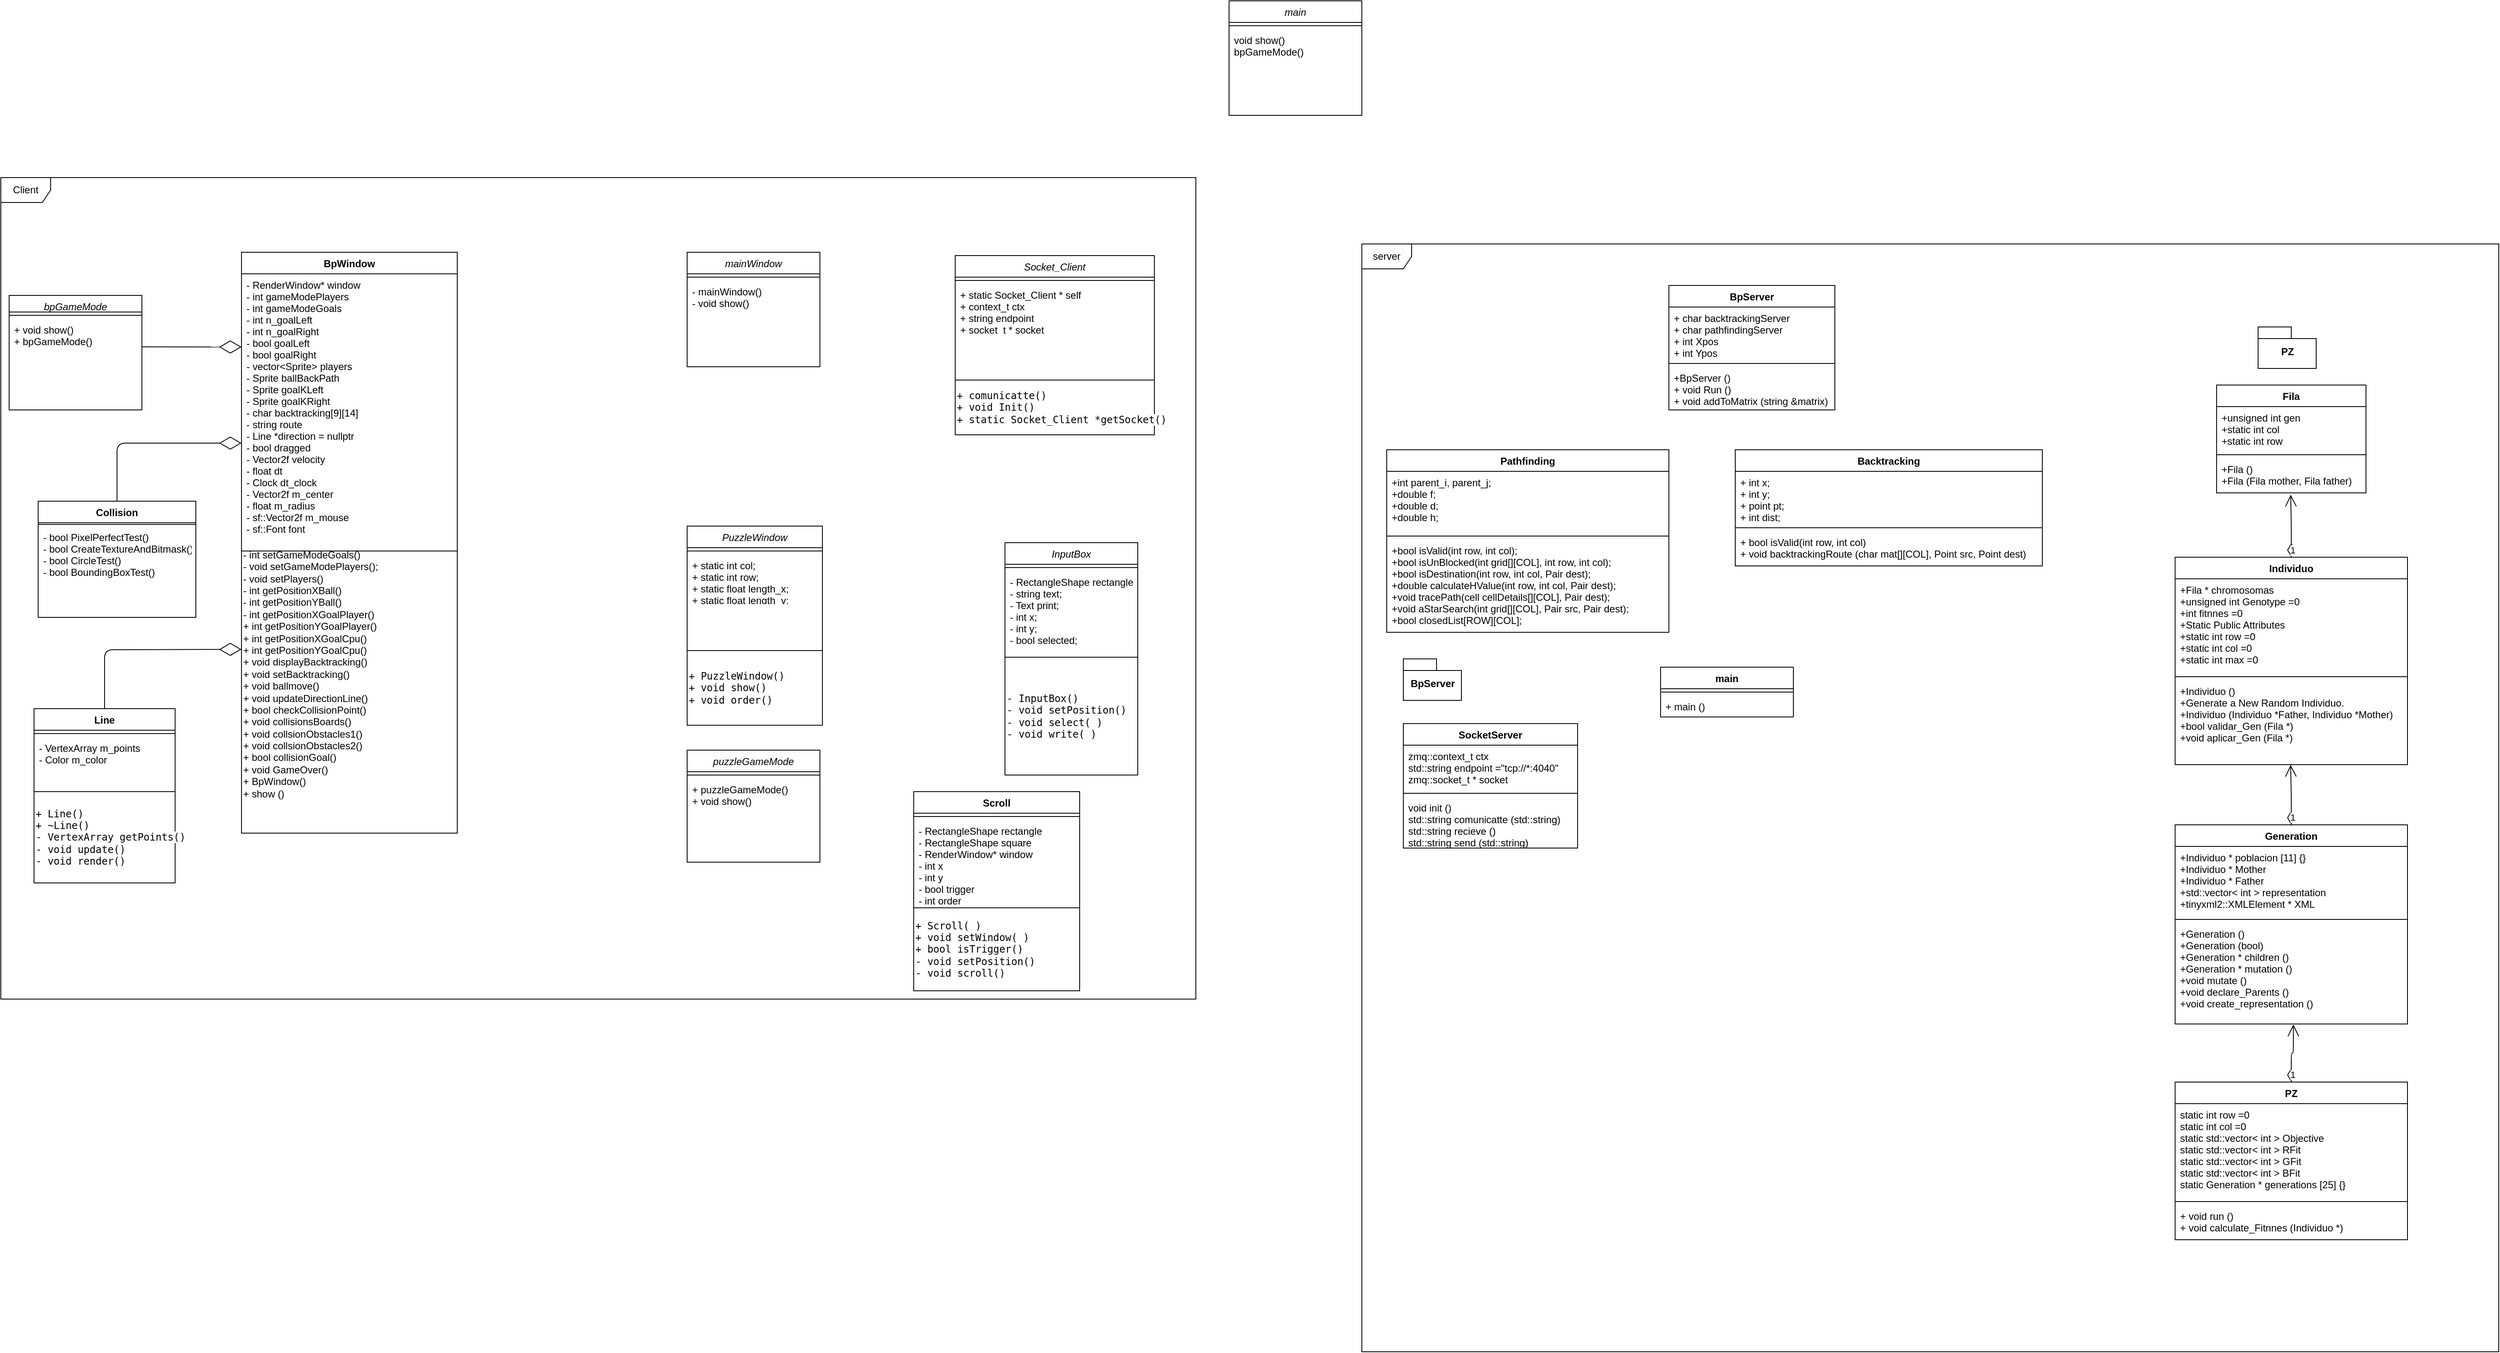 <mxfile version="14.7.2" type="github">
  <diagram id="C5RBs43oDa-KdzZeNtuy" name="Page-1">
    <mxGraphModel dx="1497" dy="2021" grid="1" gridSize="10" guides="1" tooltips="1" connect="1" arrows="1" fold="1" page="1" pageScale="1" pageWidth="827" pageHeight="1169" math="0" shadow="0">
      <root>
        <mxCell id="WIyWlLk6GJQsqaUBKTNV-0" />
        <mxCell id="WIyWlLk6GJQsqaUBKTNV-1" parent="WIyWlLk6GJQsqaUBKTNV-0" />
        <mxCell id="kMb_RQb3rzIzfez7uJGX-73" value="Client" style="shape=umlFrame;whiteSpace=wrap;html=1;" parent="WIyWlLk6GJQsqaUBKTNV-1" vertex="1">
          <mxGeometry y="-440" width="1440" height="990" as="geometry" />
        </mxCell>
        <mxCell id="kMb_RQb3rzIzfez7uJGX-0" value="mainWindow" style="swimlane;fontStyle=2;align=center;verticalAlign=top;childLayout=stackLayout;horizontal=1;startSize=26;horizontalStack=0;resizeParent=1;resizeLast=0;collapsible=1;marginBottom=0;rounded=0;shadow=0;strokeWidth=1;" parent="WIyWlLk6GJQsqaUBKTNV-1" vertex="1">
          <mxGeometry x="827" y="-350" width="160" height="138" as="geometry">
            <mxRectangle x="230" y="140" width="160" height="26" as="alternateBounds" />
          </mxGeometry>
        </mxCell>
        <mxCell id="kMb_RQb3rzIzfez7uJGX-1" value="" style="line;html=1;strokeWidth=1;align=left;verticalAlign=middle;spacingTop=-1;spacingLeft=3;spacingRight=3;rotatable=0;labelPosition=right;points=[];portConstraint=eastwest;" parent="kMb_RQb3rzIzfez7uJGX-0" vertex="1">
          <mxGeometry y="26" width="160" height="8" as="geometry" />
        </mxCell>
        <mxCell id="kMb_RQb3rzIzfez7uJGX-2" value="- mainWindow()&#xa;- void show()" style="text;align=left;verticalAlign=top;spacingLeft=4;spacingRight=4;overflow=hidden;rotatable=0;points=[[0,0.5],[1,0.5]];portConstraint=eastwest;" parent="kMb_RQb3rzIzfez7uJGX-0" vertex="1">
          <mxGeometry y="34" width="160" height="56" as="geometry" />
        </mxCell>
        <mxCell id="kMb_RQb3rzIzfez7uJGX-3" value="InputBox" style="swimlane;fontStyle=2;align=center;verticalAlign=top;childLayout=stackLayout;horizontal=1;startSize=26;horizontalStack=0;resizeParent=1;resizeLast=0;collapsible=1;marginBottom=0;rounded=0;shadow=0;strokeWidth=1;" parent="WIyWlLk6GJQsqaUBKTNV-1" vertex="1">
          <mxGeometry x="1210" width="160" height="138" as="geometry">
            <mxRectangle x="230" y="140" width="160" height="26" as="alternateBounds" />
          </mxGeometry>
        </mxCell>
        <mxCell id="kMb_RQb3rzIzfez7uJGX-4" value="" style="line;html=1;strokeWidth=1;align=left;verticalAlign=middle;spacingTop=-1;spacingLeft=3;spacingRight=3;rotatable=0;labelPosition=right;points=[];portConstraint=eastwest;" parent="kMb_RQb3rzIzfez7uJGX-3" vertex="1">
          <mxGeometry y="26" width="160" height="8" as="geometry" />
        </mxCell>
        <mxCell id="kMb_RQb3rzIzfez7uJGX-5" value="- RectangleShape rectangle;&#xa;- string text;&#xa;- Text print;&#xa;- int x;&#xa;- int y;&#xa;- bool selected;&#xa;" style="text;align=left;verticalAlign=top;spacingLeft=4;spacingRight=4;overflow=hidden;rotatable=0;points=[[0,0.5],[1,0.5]];portConstraint=eastwest;" parent="kMb_RQb3rzIzfez7uJGX-3" vertex="1">
          <mxGeometry y="34" width="160" height="96" as="geometry" />
        </mxCell>
        <mxCell id="kMb_RQb3rzIzfez7uJGX-64" value="server" style="shape=umlFrame;whiteSpace=wrap;html=1;" parent="WIyWlLk6GJQsqaUBKTNV-1" vertex="1">
          <mxGeometry x="1640" y="-360" width="1370" height="1335" as="geometry" />
        </mxCell>
        <mxCell id="kMb_RQb3rzIzfez7uJGX-6" value="PuzzleWindow" style="swimlane;fontStyle=2;align=center;verticalAlign=top;childLayout=stackLayout;horizontal=1;startSize=26;horizontalStack=0;resizeParent=1;resizeLast=0;collapsible=1;marginBottom=0;rounded=0;shadow=0;strokeWidth=1;" parent="WIyWlLk6GJQsqaUBKTNV-1" vertex="1">
          <mxGeometry x="827" y="-20" width="163" height="150" as="geometry">
            <mxRectangle x="230" y="140" width="160" height="26" as="alternateBounds" />
          </mxGeometry>
        </mxCell>
        <mxCell id="kMb_RQb3rzIzfez7uJGX-7" value="" style="line;html=1;strokeWidth=1;align=left;verticalAlign=middle;spacingTop=-1;spacingLeft=3;spacingRight=3;rotatable=0;labelPosition=right;points=[];portConstraint=eastwest;" parent="kMb_RQb3rzIzfez7uJGX-6" vertex="1">
          <mxGeometry y="26" width="163" height="8" as="geometry" />
        </mxCell>
        <mxCell id="kMb_RQb3rzIzfez7uJGX-8" value="+ static int col;&#xa;+ static int row;&#xa;+ static float length_x;&#xa;+ static float length_y;&#xa;" style="text;align=left;verticalAlign=top;spacingLeft=4;spacingRight=4;overflow=hidden;rotatable=0;points=[[0,0.5],[1,0.5]];portConstraint=eastwest;" parent="kMb_RQb3rzIzfez7uJGX-6" vertex="1">
          <mxGeometry y="34" width="163" height="56" as="geometry" />
        </mxCell>
        <mxCell id="kMb_RQb3rzIzfez7uJGX-9" value="puzzleGameMode" style="swimlane;fontStyle=2;align=center;verticalAlign=top;childLayout=stackLayout;horizontal=1;startSize=26;horizontalStack=0;resizeParent=1;resizeLast=0;collapsible=1;marginBottom=0;rounded=0;shadow=0;strokeWidth=1;" parent="WIyWlLk6GJQsqaUBKTNV-1" vertex="1">
          <mxGeometry x="827" y="250" width="160" height="135" as="geometry">
            <mxRectangle x="230" y="140" width="160" height="26" as="alternateBounds" />
          </mxGeometry>
        </mxCell>
        <mxCell id="kMb_RQb3rzIzfez7uJGX-10" value="" style="line;html=1;strokeWidth=1;align=left;verticalAlign=middle;spacingTop=-1;spacingLeft=3;spacingRight=3;rotatable=0;labelPosition=right;points=[];portConstraint=eastwest;" parent="kMb_RQb3rzIzfez7uJGX-9" vertex="1">
          <mxGeometry y="26" width="160" height="8" as="geometry" />
        </mxCell>
        <mxCell id="kMb_RQb3rzIzfez7uJGX-11" value="+ puzzleGameMode()&#xa;+ void show()&#xa;" style="text;align=left;verticalAlign=top;spacingLeft=4;spacingRight=4;overflow=hidden;rotatable=0;points=[[0,0.5],[1,0.5]];portConstraint=eastwest;" parent="kMb_RQb3rzIzfez7uJGX-9" vertex="1">
          <mxGeometry y="34" width="160" height="56" as="geometry" />
        </mxCell>
        <mxCell id="l28VT6gjJC76ptkhdNlH-11" value="Backtracking" style="swimlane;fontStyle=1;align=center;verticalAlign=top;childLayout=stackLayout;horizontal=1;startSize=26;horizontalStack=0;resizeParent=1;resizeParentMax=0;resizeLast=0;collapsible=1;marginBottom=0;" parent="WIyWlLk6GJQsqaUBKTNV-1" vertex="1">
          <mxGeometry x="2090" y="-112" width="370" height="140" as="geometry">
            <mxRectangle x="40" y="630" width="190" height="120" as="alternateBounds" />
          </mxGeometry>
        </mxCell>
        <mxCell id="l28VT6gjJC76ptkhdNlH-12" value="+ int x;&#xa;+ int y;&#xa;+ point pt; &#xa;+ int dist;" style="text;strokeColor=none;fillColor=none;align=left;verticalAlign=top;spacingLeft=4;spacingRight=4;overflow=hidden;rotatable=0;points=[[0,0.5],[1,0.5]];portConstraint=eastwest;" parent="l28VT6gjJC76ptkhdNlH-11" vertex="1">
          <mxGeometry y="26" width="370" height="64" as="geometry" />
        </mxCell>
        <mxCell id="l28VT6gjJC76ptkhdNlH-13" value="" style="line;strokeWidth=1;fillColor=none;align=left;verticalAlign=middle;spacingTop=-1;spacingLeft=3;spacingRight=3;rotatable=0;labelPosition=right;points=[];portConstraint=eastwest;" parent="l28VT6gjJC76ptkhdNlH-11" vertex="1">
          <mxGeometry y="90" width="370" height="8" as="geometry" />
        </mxCell>
        <mxCell id="l28VT6gjJC76ptkhdNlH-14" value="+ bool isValid(int row, int col)&#xa;+ void backtrackingRoute (char mat[][COL], Point src, Point dest)&#xa;" style="text;strokeColor=none;fillColor=none;align=left;verticalAlign=top;spacingLeft=4;spacingRight=4;overflow=hidden;rotatable=0;points=[[0,0.5],[1,0.5]];portConstraint=eastwest;" parent="l28VT6gjJC76ptkhdNlH-11" vertex="1">
          <mxGeometry y="98" width="370" height="42" as="geometry" />
        </mxCell>
        <mxCell id="kMb_RQb3rzIzfez7uJGX-21" value="Socket_Client" style="swimlane;fontStyle=2;align=center;verticalAlign=top;childLayout=stackLayout;horizontal=1;startSize=26;horizontalStack=0;resizeParent=1;resizeLast=0;collapsible=1;marginBottom=0;rounded=0;shadow=0;strokeWidth=1;" parent="WIyWlLk6GJQsqaUBKTNV-1" vertex="1">
          <mxGeometry x="1150" y="-346" width="240" height="150" as="geometry">
            <mxRectangle x="230" y="140" width="160" height="26" as="alternateBounds" />
          </mxGeometry>
        </mxCell>
        <mxCell id="kMb_RQb3rzIzfez7uJGX-22" value="" style="line;html=1;strokeWidth=1;align=left;verticalAlign=middle;spacingTop=-1;spacingLeft=3;spacingRight=3;rotatable=0;labelPosition=right;points=[];portConstraint=eastwest;" parent="kMb_RQb3rzIzfez7uJGX-21" vertex="1">
          <mxGeometry y="26" width="240" height="8" as="geometry" />
        </mxCell>
        <mxCell id="kMb_RQb3rzIzfez7uJGX-23" value="+ static Socket_Client * self&#xa;+ context_t ctx&#xa;+ string endpoint&#xa;+ socket_t * socket&#xa;" style="text;align=left;verticalAlign=top;spacingLeft=4;spacingRight=4;overflow=hidden;rotatable=0;points=[[0,0.5],[1,0.5]];portConstraint=eastwest;" parent="kMb_RQb3rzIzfez7uJGX-21" vertex="1">
          <mxGeometry y="34" width="240" height="56" as="geometry" />
        </mxCell>
        <mxCell id="kMb_RQb3rzIzfez7uJGX-27" value="main" style="swimlane;fontStyle=2;align=center;verticalAlign=top;childLayout=stackLayout;horizontal=1;startSize=26;horizontalStack=0;resizeParent=1;resizeLast=0;collapsible=1;marginBottom=0;rounded=0;shadow=0;strokeWidth=1;" parent="WIyWlLk6GJQsqaUBKTNV-1" vertex="1">
          <mxGeometry x="1480" y="-653" width="160" height="138" as="geometry">
            <mxRectangle x="230" y="140" width="160" height="26" as="alternateBounds" />
          </mxGeometry>
        </mxCell>
        <mxCell id="kMb_RQb3rzIzfez7uJGX-28" value="" style="line;html=1;strokeWidth=1;align=left;verticalAlign=middle;spacingTop=-1;spacingLeft=3;spacingRight=3;rotatable=0;labelPosition=right;points=[];portConstraint=eastwest;" parent="kMb_RQb3rzIzfez7uJGX-27" vertex="1">
          <mxGeometry y="26" width="160" height="8" as="geometry" />
        </mxCell>
        <mxCell id="kMb_RQb3rzIzfez7uJGX-29" value="void show()&#xa;bpGameMode()&#xa;" style="text;align=left;verticalAlign=top;spacingLeft=4;spacingRight=4;overflow=hidden;rotatable=0;points=[[0,0.5],[1,0.5]];portConstraint=eastwest;" parent="kMb_RQb3rzIzfez7uJGX-27" vertex="1">
          <mxGeometry y="34" width="160" height="56" as="geometry" />
        </mxCell>
        <mxCell id="kMb_RQb3rzIzfez7uJGX-34" value="BpWindow" style="swimlane;fontStyle=1;align=center;verticalAlign=top;childLayout=stackLayout;horizontal=1;startSize=26;horizontalStack=0;resizeParent=1;resizeParentMax=0;resizeLast=0;collapsible=1;marginBottom=0;" parent="WIyWlLk6GJQsqaUBKTNV-1" vertex="1">
          <mxGeometry x="290" y="-350" width="260" height="360" as="geometry" />
        </mxCell>
        <mxCell id="kMb_RQb3rzIzfez7uJGX-36" value="- RenderWindow* window&#xa;- int gameModePlayers&#xa;- int gameModeGoals&#xa;- int n_goalLeft&#xa;- int n_goalRight&#xa;- bool goalLeft&#xa;- bool goalRight&#xa;- vector&lt;Sprite&gt; players&#xa;- Sprite ballBackPath&#xa;- Sprite goalKLeft&#xa;- Sprite goalKRight&#xa;- char backtracking[9][14]&#xa;- string route&#xa;- Line *direction = nullptr&#xa;- bool dragged&#xa;- Vector2f velocity&#xa;- float dt&#xa;- Clock dt_clock&#xa;- Vector2f m_center&#xa;- float m_radius&#xa;- sf::Vector2f m_mouse&#xa;- sf::Font font&#xa;" style="text;strokeColor=none;fillColor=none;align=left;verticalAlign=top;spacingLeft=4;spacingRight=4;overflow=hidden;rotatable=0;points=[[0,0.5],[1,0.5]];portConstraint=eastwest;" parent="kMb_RQb3rzIzfez7uJGX-34" vertex="1">
          <mxGeometry y="26" width="260" height="334" as="geometry" />
        </mxCell>
        <mxCell id="kMb_RQb3rzIzfez7uJGX-38" value="Collision" style="swimlane;fontStyle=1;align=center;verticalAlign=top;childLayout=stackLayout;horizontal=1;startSize=26;horizontalStack=0;resizeParent=1;resizeParentMax=0;resizeLast=0;collapsible=1;marginBottom=0;" parent="WIyWlLk6GJQsqaUBKTNV-1" vertex="1">
          <mxGeometry x="45" y="-50" width="190" height="140" as="geometry" />
        </mxCell>
        <mxCell id="kMb_RQb3rzIzfez7uJGX-39" value="" style="line;strokeWidth=1;fillColor=none;align=left;verticalAlign=middle;spacingTop=-1;spacingLeft=3;spacingRight=3;rotatable=0;labelPosition=right;points=[];portConstraint=eastwest;" parent="kMb_RQb3rzIzfez7uJGX-38" vertex="1">
          <mxGeometry y="26" width="190" height="4" as="geometry" />
        </mxCell>
        <mxCell id="kMb_RQb3rzIzfez7uJGX-40" value="- bool PixelPerfectTest()&#xa;- bool CreateTextureAndBitmask()&#xa;- bool CircleTest()&#xa;- bool BoundingBoxTest()" style="text;strokeColor=none;fillColor=none;align=left;verticalAlign=top;spacingLeft=4;spacingRight=4;overflow=hidden;rotatable=0;points=[[0,0.5],[1,0.5]];portConstraint=eastwest;" parent="kMb_RQb3rzIzfez7uJGX-38" vertex="1">
          <mxGeometry y="30" width="190" height="110" as="geometry" />
        </mxCell>
        <mxCell id="kMb_RQb3rzIzfez7uJGX-41" value="Line" style="swimlane;fontStyle=1;align=center;verticalAlign=top;childLayout=stackLayout;horizontal=1;startSize=26;horizontalStack=0;resizeParent=1;resizeParentMax=0;resizeLast=0;collapsible=1;marginBottom=0;" parent="WIyWlLk6GJQsqaUBKTNV-1" vertex="1">
          <mxGeometry x="40" y="200" width="170" height="100" as="geometry" />
        </mxCell>
        <mxCell id="kMb_RQb3rzIzfez7uJGX-42" value="" style="line;strokeWidth=1;fillColor=none;align=left;verticalAlign=middle;spacingTop=-1;spacingLeft=3;spacingRight=3;rotatable=0;labelPosition=right;points=[];portConstraint=eastwest;" parent="kMb_RQb3rzIzfez7uJGX-41" vertex="1">
          <mxGeometry y="26" width="170" height="8" as="geometry" />
        </mxCell>
        <mxCell id="kMb_RQb3rzIzfez7uJGX-43" value="- VertexArray m_points&#xa;- Color m_color" style="text;strokeColor=none;fillColor=none;align=left;verticalAlign=top;spacingLeft=4;spacingRight=4;overflow=hidden;rotatable=0;points=[[0,0.5],[1,0.5]];portConstraint=eastwest;" parent="kMb_RQb3rzIzfez7uJGX-41" vertex="1">
          <mxGeometry y="34" width="170" height="66" as="geometry" />
        </mxCell>
        <mxCell id="kMb_RQb3rzIzfez7uJGX-44" value="Scroll" style="swimlane;fontStyle=1;align=center;verticalAlign=top;childLayout=stackLayout;horizontal=1;startSize=26;horizontalStack=0;resizeParent=1;resizeParentMax=0;resizeLast=0;collapsible=1;marginBottom=0;" parent="WIyWlLk6GJQsqaUBKTNV-1" vertex="1">
          <mxGeometry x="1100" y="300" width="200" height="140" as="geometry" />
        </mxCell>
        <mxCell id="kMb_RQb3rzIzfez7uJGX-45" value="" style="line;strokeWidth=1;fillColor=none;align=left;verticalAlign=middle;spacingTop=-1;spacingLeft=3;spacingRight=3;rotatable=0;labelPosition=right;points=[];portConstraint=eastwest;" parent="kMb_RQb3rzIzfez7uJGX-44" vertex="1">
          <mxGeometry y="26" width="200" height="8" as="geometry" />
        </mxCell>
        <mxCell id="kMb_RQb3rzIzfez7uJGX-46" value="- RectangleShape rectangle&#xa;- RectangleShape square&#xa;- RenderWindow* window&#xa;- int x&#xa;- int y&#xa;- bool trigger&#xa;- int order&#xa;" style="text;strokeColor=none;fillColor=none;align=left;verticalAlign=top;spacingLeft=4;spacingRight=4;overflow=hidden;rotatable=0;points=[[0,0.5],[1,0.5]];portConstraint=eastwest;" parent="kMb_RQb3rzIzfez7uJGX-44" vertex="1">
          <mxGeometry y="34" width="200" height="106" as="geometry" />
        </mxCell>
        <mxCell id="kMb_RQb3rzIzfez7uJGX-60" value="- int setGameModeGoals()&lt;br style=&quot;padding: 0px ; margin: 0px&quot;&gt;- void setGameModePlayers();&lt;br style=&quot;padding: 0px ; margin: 0px&quot;&gt;- void setPlayers()&lt;br style=&quot;padding: 0px ; margin: 0px&quot;&gt;- int getPositionXBall()&lt;br style=&quot;padding: 0px ; margin: 0px&quot;&gt;- int getPositionYBall()&lt;br style=&quot;padding: 0px ; margin: 0px&quot;&gt;- int getPositionXGoalPlayer()&lt;br style=&quot;padding: 0px ; margin: 0px&quot;&gt;+ int getPositionYGoalPlayer()&lt;br style=&quot;padding: 0px ; margin: 0px&quot;&gt;+ int getPositionXGoalCpu()&lt;br style=&quot;padding: 0px ; margin: 0px&quot;&gt;+ int getPositionYGoalCpu()&lt;br style=&quot;padding: 0px ; margin: 0px&quot;&gt;+ void displayBacktracking()&lt;br style=&quot;padding: 0px ; margin: 0px&quot;&gt;+ void setBacktracking()&lt;br style=&quot;padding: 0px ; margin: 0px&quot;&gt;+ void ballmove()&lt;br style=&quot;padding: 0px ; margin: 0px&quot;&gt;+ void updateDirectionLine()&lt;br style=&quot;padding: 0px ; margin: 0px&quot;&gt;+ bool checkCollisionPoint()&lt;br style=&quot;padding: 0px ; margin: 0px&quot;&gt;+ void collisionsBoards()&lt;br style=&quot;padding: 0px ; margin: 0px&quot;&gt;+ void collsionObstacles1()&lt;br style=&quot;padding: 0px ; margin: 0px&quot;&gt;+ void collsionObstacles2()&lt;br style=&quot;padding: 0px ; margin: 0px&quot;&gt;+ bool collisionGoal()&lt;br style=&quot;padding: 0px ; margin: 0px&quot;&gt;+ void GameOver()&lt;br&gt;+ BpWindow()&lt;br&gt;+ show ()&amp;nbsp;&lt;br&gt;&lt;span style=&quot;font-family: &amp;#34;jetbrains mono&amp;#34; , monospace ; color: rgb(204 , 120 , 50)&quot;&gt;&lt;br&gt;&lt;/span&gt;&lt;div style=&quot;padding: 0px ; margin: 0px&quot;&gt;&lt;br style=&quot;padding: 0px ; margin: 0px&quot;&gt;&lt;/div&gt;&lt;div style=&quot;padding: 0px ; margin: 0px&quot;&gt;&lt;br style=&quot;padding: 0px ; margin: 0px&quot;&gt;&lt;/div&gt;" style="rounded=0;whiteSpace=wrap;html=1;align=left;" parent="WIyWlLk6GJQsqaUBKTNV-1" vertex="1">
          <mxGeometry x="290" y="10" width="260" height="340" as="geometry" />
        </mxCell>
        <mxCell id="kMb_RQb3rzIzfez7uJGX-70" value="bpGameMode" style="swimlane;fontStyle=2;align=center;verticalAlign=top;childLayout=stackLayout;horizontal=1;startSize=20;horizontalStack=0;resizeParent=1;resizeLast=0;collapsible=1;marginBottom=0;rounded=0;shadow=0;strokeWidth=1;" parent="WIyWlLk6GJQsqaUBKTNV-1" vertex="1">
          <mxGeometry x="10" y="-298" width="160" height="138" as="geometry">
            <mxRectangle x="230" y="140" width="160" height="26" as="alternateBounds" />
          </mxGeometry>
        </mxCell>
        <mxCell id="kMb_RQb3rzIzfez7uJGX-71" value="" style="line;html=1;strokeWidth=1;align=left;verticalAlign=middle;spacingTop=-1;spacingLeft=3;spacingRight=3;rotatable=0;labelPosition=right;points=[];portConstraint=eastwest;" parent="kMb_RQb3rzIzfez7uJGX-70" vertex="1">
          <mxGeometry y="20" width="160" height="8" as="geometry" />
        </mxCell>
        <mxCell id="kMb_RQb3rzIzfez7uJGX-72" value="+ void show()&#xa;+ bpGameMode()&#xa;" style="text;align=left;verticalAlign=top;spacingLeft=4;spacingRight=4;overflow=hidden;rotatable=0;points=[[0,0.5],[1,0.5]];portConstraint=eastwest;" parent="kMb_RQb3rzIzfez7uJGX-70" vertex="1">
          <mxGeometry y="28" width="160" height="60" as="geometry" />
        </mxCell>
        <mxCell id="l28VT6gjJC76ptkhdNlH-18" value="BpServer" style="swimlane;fontStyle=1;align=center;verticalAlign=top;childLayout=stackLayout;horizontal=1;startSize=26;horizontalStack=0;resizeParent=1;resizeParentMax=0;resizeLast=0;collapsible=1;marginBottom=0;" vertex="1" parent="WIyWlLk6GJQsqaUBKTNV-1">
          <mxGeometry x="2010" y="-310" width="200" height="150" as="geometry" />
        </mxCell>
        <mxCell id="l28VT6gjJC76ptkhdNlH-19" value="+ char  backtrackingServer&#xa;+ char pathfindingServer &#xa;+ int  Xpos&#xa;+ int  Ypos" style="text;strokeColor=none;fillColor=none;align=left;verticalAlign=top;spacingLeft=4;spacingRight=4;overflow=hidden;rotatable=0;points=[[0,0.5],[1,0.5]];portConstraint=eastwest;" vertex="1" parent="l28VT6gjJC76ptkhdNlH-18">
          <mxGeometry y="26" width="200" height="64" as="geometry" />
        </mxCell>
        <mxCell id="l28VT6gjJC76ptkhdNlH-20" value="" style="line;strokeWidth=1;fillColor=none;align=left;verticalAlign=middle;spacingTop=-1;spacingLeft=3;spacingRight=3;rotatable=0;labelPosition=right;points=[];portConstraint=eastwest;" vertex="1" parent="l28VT6gjJC76ptkhdNlH-18">
          <mxGeometry y="90" width="200" height="8" as="geometry" />
        </mxCell>
        <mxCell id="l28VT6gjJC76ptkhdNlH-21" value="+BpServer ()&#xa;+ void  Run ()&#xa;+ void  addToMatrix (string &amp;matrix)" style="text;strokeColor=none;fillColor=none;align=left;verticalAlign=top;spacingLeft=4;spacingRight=4;overflow=hidden;rotatable=0;points=[[0,0.5],[1,0.5]];portConstraint=eastwest;" vertex="1" parent="l28VT6gjJC76ptkhdNlH-18">
          <mxGeometry y="98" width="200" height="52" as="geometry" />
        </mxCell>
        <mxCell id="22Bk7c9hCuBImievvKhy-4" value="&lt;pre style=&quot;font-family: &amp;#34;jetbrains mono&amp;#34; , monospace&quot;&gt;&lt;span style=&quot;background-color: rgb(255 , 255 , 255)&quot;&gt;+ Line()&lt;br&gt;+ ~Line()&lt;br&gt;- VertexArray getPoints()&lt;br&gt;- void update()&lt;br&gt;- void render()&lt;/span&gt;&lt;/pre&gt;" style="rounded=0;whiteSpace=wrap;html=1;align=left;" vertex="1" parent="WIyWlLk6GJQsqaUBKTNV-1">
          <mxGeometry x="40" y="300" width="170" height="110" as="geometry" />
        </mxCell>
        <mxCell id="l28VT6gjJC76ptkhdNlH-22" value="main" style="swimlane;fontStyle=1;align=center;verticalAlign=top;childLayout=stackLayout;horizontal=1;startSize=26;horizontalStack=0;resizeParent=1;resizeParentMax=0;resizeLast=0;collapsible=1;marginBottom=0;" vertex="1" parent="WIyWlLk6GJQsqaUBKTNV-1">
          <mxGeometry x="2000" y="150" width="160" height="60" as="geometry" />
        </mxCell>
        <mxCell id="l28VT6gjJC76ptkhdNlH-24" value="" style="line;strokeWidth=1;fillColor=none;align=left;verticalAlign=middle;spacingTop=-1;spacingLeft=3;spacingRight=3;rotatable=0;labelPosition=right;points=[];portConstraint=eastwest;" vertex="1" parent="l28VT6gjJC76ptkhdNlH-22">
          <mxGeometry y="26" width="160" height="8" as="geometry" />
        </mxCell>
        <mxCell id="l28VT6gjJC76ptkhdNlH-25" value="+ main ()" style="text;strokeColor=none;fillColor=none;align=left;verticalAlign=top;spacingLeft=4;spacingRight=4;overflow=hidden;rotatable=0;points=[[0,0.5],[1,0.5]];portConstraint=eastwest;" vertex="1" parent="l28VT6gjJC76ptkhdNlH-22">
          <mxGeometry y="34" width="160" height="26" as="geometry" />
        </mxCell>
        <mxCell id="22Bk7c9hCuBImievvKhy-7" value="&lt;pre style=&quot;font-family: &amp;#34;jetbrains mono&amp;#34; , monospace&quot;&gt;&lt;font color=&quot;#000000&quot; style=&quot;background-color: rgb(255 , 255 , 255)&quot;&gt;+ PuzzleWindow()&lt;br&gt;+ void show()&lt;br&gt;+ void order()&lt;/font&gt;&lt;/pre&gt;" style="rounded=0;whiteSpace=wrap;html=1;fontColor=#FFFFFF;align=left;" vertex="1" parent="WIyWlLk6GJQsqaUBKTNV-1">
          <mxGeometry x="827" y="130" width="163" height="90" as="geometry" />
        </mxCell>
        <mxCell id="l28VT6gjJC76ptkhdNlH-29" value="SocketServer" style="swimlane;fontStyle=1;align=center;verticalAlign=top;childLayout=stackLayout;horizontal=1;startSize=26;horizontalStack=0;resizeParent=1;resizeParentMax=0;resizeLast=0;collapsible=1;marginBottom=0;" vertex="1" parent="WIyWlLk6GJQsqaUBKTNV-1">
          <mxGeometry x="1690" y="218" width="210" height="150" as="geometry" />
        </mxCell>
        <mxCell id="l28VT6gjJC76ptkhdNlH-30" value="zmq::context_t  ctx&#xa;std::string  endpoint =&quot;tcp://*:4040&quot;&#xa;zmq::socket_t *  socket" style="text;strokeColor=none;fillColor=none;align=left;verticalAlign=top;spacingLeft=4;spacingRight=4;overflow=hidden;rotatable=0;points=[[0,0.5],[1,0.5]];portConstraint=eastwest;" vertex="1" parent="l28VT6gjJC76ptkhdNlH-29">
          <mxGeometry y="26" width="210" height="54" as="geometry" />
        </mxCell>
        <mxCell id="l28VT6gjJC76ptkhdNlH-31" value="" style="line;strokeWidth=1;fillColor=none;align=left;verticalAlign=middle;spacingTop=-1;spacingLeft=3;spacingRight=3;rotatable=0;labelPosition=right;points=[];portConstraint=eastwest;" vertex="1" parent="l28VT6gjJC76ptkhdNlH-29">
          <mxGeometry y="80" width="210" height="8" as="geometry" />
        </mxCell>
        <mxCell id="l28VT6gjJC76ptkhdNlH-32" value="void  init ()&#xa;std::string  comunicatte (std::string)&#xa;std::string  recieve ()&#xa;std::string  send (std::string)" style="text;strokeColor=none;fillColor=none;align=left;verticalAlign=top;spacingLeft=4;spacingRight=4;overflow=hidden;rotatable=0;points=[[0,0.5],[1,0.5]];portConstraint=eastwest;" vertex="1" parent="l28VT6gjJC76ptkhdNlH-29">
          <mxGeometry y="88" width="210" height="62" as="geometry" />
        </mxCell>
        <mxCell id="l28VT6gjJC76ptkhdNlH-33" value="BpServer" style="shape=folder;fontStyle=1;spacingTop=10;tabWidth=40;tabHeight=14;tabPosition=left;html=1;" vertex="1" parent="WIyWlLk6GJQsqaUBKTNV-1">
          <mxGeometry x="1690" y="140" width="70" height="50" as="geometry" />
        </mxCell>
        <mxCell id="l28VT6gjJC76ptkhdNlH-34" value="PZ" style="shape=folder;fontStyle=1;spacingTop=10;tabWidth=40;tabHeight=14;tabPosition=left;html=1;" vertex="1" parent="WIyWlLk6GJQsqaUBKTNV-1">
          <mxGeometry x="2720" y="-260" width="70" height="50" as="geometry" />
        </mxCell>
        <mxCell id="l28VT6gjJC76ptkhdNlH-39" value="Fila" style="swimlane;fontStyle=1;align=center;verticalAlign=top;childLayout=stackLayout;horizontal=1;startSize=26;horizontalStack=0;resizeParent=1;resizeParentMax=0;resizeLast=0;collapsible=1;marginBottom=0;" vertex="1" parent="WIyWlLk6GJQsqaUBKTNV-1">
          <mxGeometry x="2670" y="-190" width="180" height="130" as="geometry" />
        </mxCell>
        <mxCell id="l28VT6gjJC76ptkhdNlH-40" value="+unsigned int gen&#xa;+static int col&#xa;+static int row" style="text;strokeColor=none;fillColor=none;align=left;verticalAlign=top;spacingLeft=4;spacingRight=4;overflow=hidden;rotatable=0;points=[[0,0.5],[1,0.5]];portConstraint=eastwest;" vertex="1" parent="l28VT6gjJC76ptkhdNlH-39">
          <mxGeometry y="26" width="180" height="54" as="geometry" />
        </mxCell>
        <mxCell id="l28VT6gjJC76ptkhdNlH-41" value="" style="line;strokeWidth=1;fillColor=none;align=left;verticalAlign=middle;spacingTop=-1;spacingLeft=3;spacingRight=3;rotatable=0;labelPosition=right;points=[];portConstraint=eastwest;" vertex="1" parent="l28VT6gjJC76ptkhdNlH-39">
          <mxGeometry y="80" width="180" height="8" as="geometry" />
        </mxCell>
        <mxCell id="l28VT6gjJC76ptkhdNlH-42" value="+Fila ()&#xa;+Fila (Fila mother, Fila father)" style="text;strokeColor=none;fillColor=none;align=left;verticalAlign=top;spacingLeft=4;spacingRight=4;overflow=hidden;rotatable=0;points=[[0,0.5],[1,0.5]];portConstraint=eastwest;" vertex="1" parent="l28VT6gjJC76ptkhdNlH-39">
          <mxGeometry y="88" width="180" height="42" as="geometry" />
        </mxCell>
        <mxCell id="l28VT6gjJC76ptkhdNlH-52" value="Individuo" style="swimlane;fontStyle=1;align=center;verticalAlign=top;childLayout=stackLayout;horizontal=1;startSize=26;horizontalStack=0;resizeParent=1;resizeParentMax=0;resizeLast=0;collapsible=1;marginBottom=0;" vertex="1" parent="WIyWlLk6GJQsqaUBKTNV-1">
          <mxGeometry x="2620" y="17.5" width="280" height="250" as="geometry" />
        </mxCell>
        <mxCell id="l28VT6gjJC76ptkhdNlH-53" value="+Fila * chromosomas&#xa;+unsigned int Genotype =0&#xa;+int fitnnes =0&#xa;+Static Public Attributes&#xa;+static int row =0&#xa;+static int col =0&#xa;+static int max =0" style="text;strokeColor=none;fillColor=none;align=left;verticalAlign=top;spacingLeft=4;spacingRight=4;overflow=hidden;rotatable=0;points=[[0,0.5],[1,0.5]];portConstraint=eastwest;" vertex="1" parent="l28VT6gjJC76ptkhdNlH-52">
          <mxGeometry y="26" width="280" height="114" as="geometry" />
        </mxCell>
        <mxCell id="l28VT6gjJC76ptkhdNlH-54" value="" style="line;strokeWidth=1;fillColor=none;align=left;verticalAlign=middle;spacingTop=-1;spacingLeft=3;spacingRight=3;rotatable=0;labelPosition=right;points=[];portConstraint=eastwest;" vertex="1" parent="l28VT6gjJC76ptkhdNlH-52">
          <mxGeometry y="140" width="280" height="8" as="geometry" />
        </mxCell>
        <mxCell id="l28VT6gjJC76ptkhdNlH-55" value="+Individuo ()&#xa;+Generate a New Random Individuo.&#xa;+Individuo (Individuo *Father, Individuo *Mother)&#xa;+bool validar_Gen (Fila *)&#xa;+void aplicar_Gen (Fila *)" style="text;strokeColor=none;fillColor=none;align=left;verticalAlign=top;spacingLeft=4;spacingRight=4;overflow=hidden;rotatable=0;points=[[0,0.5],[1,0.5]];portConstraint=eastwest;" vertex="1" parent="l28VT6gjJC76ptkhdNlH-52">
          <mxGeometry y="148" width="280" height="102" as="geometry" />
        </mxCell>
        <mxCell id="l28VT6gjJC76ptkhdNlH-56" value="Generation" style="swimlane;fontStyle=1;align=center;verticalAlign=top;childLayout=stackLayout;horizontal=1;startSize=26;horizontalStack=0;resizeParent=1;resizeParentMax=0;resizeLast=0;collapsible=1;marginBottom=0;" vertex="1" parent="WIyWlLk6GJQsqaUBKTNV-1">
          <mxGeometry x="2620" y="340" width="280" height="240" as="geometry" />
        </mxCell>
        <mxCell id="l28VT6gjJC76ptkhdNlH-57" value="+Individuo *  poblacion [11] {}&#xa;+Individuo *  Mother&#xa;+Individuo *  Father&#xa;+std::vector&lt; int &gt;  representation&#xa;+tinyxml2::XMLElement *  XML" style="text;strokeColor=none;fillColor=none;align=left;verticalAlign=top;spacingLeft=4;spacingRight=4;overflow=hidden;rotatable=0;points=[[0,0.5],[1,0.5]];portConstraint=eastwest;" vertex="1" parent="l28VT6gjJC76ptkhdNlH-56">
          <mxGeometry y="26" width="280" height="84" as="geometry" />
        </mxCell>
        <mxCell id="l28VT6gjJC76ptkhdNlH-58" value="" style="line;strokeWidth=1;fillColor=none;align=left;verticalAlign=middle;spacingTop=-1;spacingLeft=3;spacingRight=3;rotatable=0;labelPosition=right;points=[];portConstraint=eastwest;" vertex="1" parent="l28VT6gjJC76ptkhdNlH-56">
          <mxGeometry y="110" width="280" height="8" as="geometry" />
        </mxCell>
        <mxCell id="l28VT6gjJC76ptkhdNlH-59" value="+Generation ()&#xa;+Generation (bool)&#xa;+Generation *  children ()&#xa;+Generation *  mutation ()&#xa;+void  mutate ()&#xa;+void  declare_Parents ()&#xa;+void  create_representation ()" style="text;strokeColor=none;fillColor=none;align=left;verticalAlign=top;spacingLeft=4;spacingRight=4;overflow=hidden;rotatable=0;points=[[0,0.5],[1,0.5]];portConstraint=eastwest;" vertex="1" parent="l28VT6gjJC76ptkhdNlH-56">
          <mxGeometry y="118" width="280" height="122" as="geometry" />
        </mxCell>
        <mxCell id="l28VT6gjJC76ptkhdNlH-60" value="PZ" style="swimlane;fontStyle=1;align=center;verticalAlign=top;childLayout=stackLayout;horizontal=1;startSize=26;horizontalStack=0;resizeParent=1;resizeParentMax=0;resizeLast=0;collapsible=1;marginBottom=0;" vertex="1" parent="WIyWlLk6GJQsqaUBKTNV-1">
          <mxGeometry x="2620" y="650" width="280" height="190" as="geometry" />
        </mxCell>
        <mxCell id="l28VT6gjJC76ptkhdNlH-61" value="static int  row =0&#xa;static int  col =0&#xa;static std::vector&lt; int &gt;  Objective&#xa;static std::vector&lt; int &gt;  RFit&#xa;static std::vector&lt; int &gt;  GFit&#xa;static std::vector&lt; int &gt;  BFit&#xa;static Generation *  generations [25] {}" style="text;strokeColor=none;fillColor=none;align=left;verticalAlign=top;spacingLeft=4;spacingRight=4;overflow=hidden;rotatable=0;points=[[0,0.5],[1,0.5]];portConstraint=eastwest;" vertex="1" parent="l28VT6gjJC76ptkhdNlH-60">
          <mxGeometry y="26" width="280" height="114" as="geometry" />
        </mxCell>
        <mxCell id="l28VT6gjJC76ptkhdNlH-62" value="" style="line;strokeWidth=1;fillColor=none;align=left;verticalAlign=middle;spacingTop=-1;spacingLeft=3;spacingRight=3;rotatable=0;labelPosition=right;points=[];portConstraint=eastwest;" vertex="1" parent="l28VT6gjJC76ptkhdNlH-60">
          <mxGeometry y="140" width="280" height="8" as="geometry" />
        </mxCell>
        <mxCell id="l28VT6gjJC76ptkhdNlH-63" value="+ void  run ()&#xa;+ void  calculate_Fitnnes (Individuo *)" style="text;strokeColor=none;fillColor=none;align=left;verticalAlign=top;spacingLeft=4;spacingRight=4;overflow=hidden;rotatable=0;points=[[0,0.5],[1,0.5]];portConstraint=eastwest;" vertex="1" parent="l28VT6gjJC76ptkhdNlH-60">
          <mxGeometry y="148" width="280" height="42" as="geometry" />
        </mxCell>
        <mxCell id="l28VT6gjJC76ptkhdNlH-67" value="1" style="endArrow=open;html=1;endSize=12;startArrow=diamondThin;startSize=14;startFill=0;edgeStyle=orthogonalEdgeStyle;align=left;verticalAlign=bottom;exitX=0.5;exitY=0;exitDx=0;exitDy=0;entryX=0.496;entryY=1.052;entryDx=0;entryDy=0;entryPerimeter=0;" edge="1" parent="WIyWlLk6GJQsqaUBKTNV-1" source="l28VT6gjJC76ptkhdNlH-52" target="l28VT6gjJC76ptkhdNlH-42">
          <mxGeometry x="-1" y="3" relative="1" as="geometry">
            <mxPoint x="2890" y="-10" as="sourcePoint" />
            <mxPoint x="3050" y="-10" as="targetPoint" />
            <Array as="points">
              <mxPoint x="2760" y="-21" />
              <mxPoint x="2759" y="-21" />
            </Array>
          </mxGeometry>
        </mxCell>
        <mxCell id="22Bk7c9hCuBImievvKhy-8" value="&lt;pre style=&quot;font-family: &amp;#34;jetbrains mono&amp;#34; , monospace&quot;&gt;&lt;span style=&quot;background-color: rgb(255 , 255 , 255)&quot;&gt;&lt;font color=&quot;#000000&quot;&gt;- InputBox()&lt;br&gt;- void setPosition()&lt;br&gt;- void select( )&lt;br&gt;- void write( )&lt;/font&gt;&lt;/span&gt;&lt;/pre&gt;" style="rounded=0;whiteSpace=wrap;html=1;fontColor=#FFFFFF;strokeColor=#000000;align=left;" vertex="1" parent="WIyWlLk6GJQsqaUBKTNV-1">
          <mxGeometry x="1210" y="138" width="160" height="142" as="geometry" />
        </mxCell>
        <mxCell id="l28VT6gjJC76ptkhdNlH-69" value="1" style="endArrow=open;html=1;endSize=12;startArrow=diamondThin;startSize=14;startFill=0;edgeStyle=orthogonalEdgeStyle;align=left;verticalAlign=bottom;exitX=0.5;exitY=0;exitDx=0;exitDy=0;entryX=0.497;entryY=1.003;entryDx=0;entryDy=0;entryPerimeter=0;" edge="1" parent="WIyWlLk6GJQsqaUBKTNV-1" source="l28VT6gjJC76ptkhdNlH-56" target="l28VT6gjJC76ptkhdNlH-55">
          <mxGeometry x="-1" y="3" relative="1" as="geometry">
            <mxPoint x="2990" y="290" as="sourcePoint" />
            <mxPoint x="3150" y="290" as="targetPoint" />
          </mxGeometry>
        </mxCell>
        <mxCell id="22Bk7c9hCuBImievvKhy-9" value="&lt;pre style=&quot;font-family: &amp;#34;jetbrains mono&amp;#34; , monospace&quot;&gt;&lt;font color=&quot;#000000&quot; style=&quot;background-color: rgb(255 , 255 , 255)&quot;&gt;+ Scroll( )&lt;br&gt;+ void setWindow( )&lt;br&gt;+ bool isTrigger()&lt;br&gt;- void setPosition()&lt;br&gt;&lt;/font&gt;&lt;div&gt;&lt;font color=&quot;#000000&quot; style=&quot;background-color: rgb(255 , 255 , 255)&quot;&gt;&lt;span style=&quot;white-space: normal&quot;&gt;- void &lt;/span&gt;&lt;span style=&quot;white-space: normal&quot;&gt;scroll()&lt;/span&gt;&lt;/font&gt;&lt;/div&gt;&lt;/pre&gt;" style="rounded=0;whiteSpace=wrap;html=1;fontColor=#FFFFFF;strokeColor=#000000;align=left;" vertex="1" parent="WIyWlLk6GJQsqaUBKTNV-1">
          <mxGeometry x="1100" y="440" width="200" height="100" as="geometry" />
        </mxCell>
        <mxCell id="22Bk7c9hCuBImievvKhy-10" value="&lt;pre style=&quot;font-family: &amp;#34;jetbrains mono&amp;#34; , monospace&quot;&gt;&lt;font color=&quot;#000000&quot; style=&quot;background-color: rgb(255 , 255 , 255)&quot;&gt;+ comunicatte()&lt;br&gt;+ void Init()&lt;br&gt;+ static Socket_Client *getSocket()&lt;/font&gt;&lt;/pre&gt;" style="rounded=0;whiteSpace=wrap;html=1;fontColor=#FFFFFF;strokeColor=#000000;align=left;" vertex="1" parent="WIyWlLk6GJQsqaUBKTNV-1">
          <mxGeometry x="1150" y="-196" width="240" height="66" as="geometry" />
        </mxCell>
        <mxCell id="l28VT6gjJC76ptkhdNlH-72" value="1" style="endArrow=open;html=1;endSize=12;startArrow=diamondThin;startSize=14;startFill=0;edgeStyle=orthogonalEdgeStyle;align=left;verticalAlign=bottom;exitX=0.5;exitY=0;exitDx=0;exitDy=0;entryX=0.509;entryY=1.005;entryDx=0;entryDy=0;entryPerimeter=0;" edge="1" parent="WIyWlLk6GJQsqaUBKTNV-1" source="l28VT6gjJC76ptkhdNlH-60" target="l28VT6gjJC76ptkhdNlH-59">
          <mxGeometry x="-1" y="3" relative="1" as="geometry">
            <mxPoint x="2780" y="670" as="sourcePoint" />
            <mxPoint x="2940" y="670" as="targetPoint" />
          </mxGeometry>
        </mxCell>
        <mxCell id="l28VT6gjJC76ptkhdNlH-73" value="Pathfinding" style="swimlane;fontStyle=1;align=center;verticalAlign=top;childLayout=stackLayout;horizontal=1;startSize=26;horizontalStack=0;resizeParent=1;resizeParentMax=0;resizeLast=0;collapsible=1;marginBottom=0;" vertex="1" parent="WIyWlLk6GJQsqaUBKTNV-1">
          <mxGeometry x="1670" y="-112" width="340" height="220" as="geometry">
            <mxRectangle x="40" y="630" width="190" height="120" as="alternateBounds" />
          </mxGeometry>
        </mxCell>
        <mxCell id="l28VT6gjJC76ptkhdNlH-74" value="+int parent_i, parent_j;&#xa;+double f;&#xa;+double d;&#xa;+double h;" style="text;strokeColor=none;fillColor=none;align=left;verticalAlign=top;spacingLeft=4;spacingRight=4;overflow=hidden;rotatable=0;points=[[0,0.5],[1,0.5]];portConstraint=eastwest;" vertex="1" parent="l28VT6gjJC76ptkhdNlH-73">
          <mxGeometry y="26" width="340" height="74" as="geometry" />
        </mxCell>
        <mxCell id="l28VT6gjJC76ptkhdNlH-75" value="" style="line;strokeWidth=1;fillColor=none;align=left;verticalAlign=middle;spacingTop=-1;spacingLeft=3;spacingRight=3;rotatable=0;labelPosition=right;points=[];portConstraint=eastwest;" vertex="1" parent="l28VT6gjJC76ptkhdNlH-73">
          <mxGeometry y="100" width="340" height="8" as="geometry" />
        </mxCell>
        <mxCell id="l28VT6gjJC76ptkhdNlH-76" value="+bool isValid(int row, int col);&#xa;+bool isUnBlocked(int grid[][COL], int row, int col);&#xa;+bool isDestination(int row, int col, Pair dest);&#xa;+double calculateHValue(int row, int col, Pair dest);&#xa;+void tracePath(cell cellDetails[][COL], Pair dest);&#xa;+void aStarSearch(int grid[][COL], Pair src, Pair dest);&#xa;+bool closedList[ROW][COL];&#xa; " style="text;strokeColor=none;fillColor=none;align=left;verticalAlign=top;spacingLeft=4;spacingRight=4;overflow=hidden;rotatable=0;points=[[0,0.5],[1,0.5]];portConstraint=eastwest;" vertex="1" parent="l28VT6gjJC76ptkhdNlH-73">
          <mxGeometry y="108" width="340" height="112" as="geometry" />
        </mxCell>
        <mxCell id="22Bk7c9hCuBImievvKhy-18" value="" style="endArrow=diamondThin;endFill=0;endSize=24;html=1;fontColor=#FFFFFF;exitX=0.5;exitY=0;exitDx=0;exitDy=0;" edge="1" parent="WIyWlLk6GJQsqaUBKTNV-1" source="kMb_RQb3rzIzfez7uJGX-41">
          <mxGeometry width="160" relative="1" as="geometry">
            <mxPoint x="140" y="129" as="sourcePoint" />
            <mxPoint x="290" y="128.57" as="targetPoint" />
            <Array as="points">
              <mxPoint x="125" y="129" />
            </Array>
          </mxGeometry>
        </mxCell>
        <mxCell id="22Bk7c9hCuBImievvKhy-19" value="" style="endArrow=diamondThin;endFill=0;endSize=24;html=1;fontColor=#FFFFFF;" edge="1" parent="WIyWlLk6GJQsqaUBKTNV-1" source="kMb_RQb3rzIzfez7uJGX-38">
          <mxGeometry width="160" relative="1" as="geometry">
            <mxPoint x="130" y="-120" as="sourcePoint" />
            <mxPoint x="290" y="-120" as="targetPoint" />
            <Array as="points">
              <mxPoint x="140" y="-120" />
            </Array>
          </mxGeometry>
        </mxCell>
        <mxCell id="22Bk7c9hCuBImievvKhy-21" value="" style="endArrow=diamondThin;endFill=0;endSize=24;html=1;fontColor=#FFFFFF;" edge="1" parent="WIyWlLk6GJQsqaUBKTNV-1">
          <mxGeometry width="160" relative="1" as="geometry">
            <mxPoint x="170" y="-236" as="sourcePoint" />
            <mxPoint x="290" y="-235.83" as="targetPoint" />
          </mxGeometry>
        </mxCell>
      </root>
    </mxGraphModel>
  </diagram>
</mxfile>

